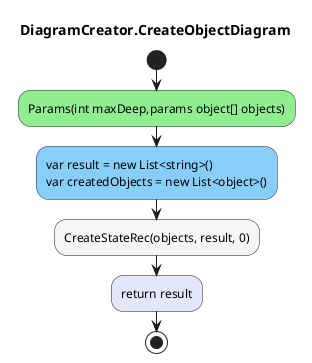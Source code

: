 @startuml DiagramCreator.CreateObjectDiagram
title DiagramCreator.CreateObjectDiagram
start
#LightGreen:Params(int maxDeep,params object[] objects);
#LightSkyBlue:var result = new List<string>()\nvar createdObjects = new List<object>();
#WhiteSmoke:CreateStateRec(objects, result, 0);
#Lavender:return result;
stop
@enduml
